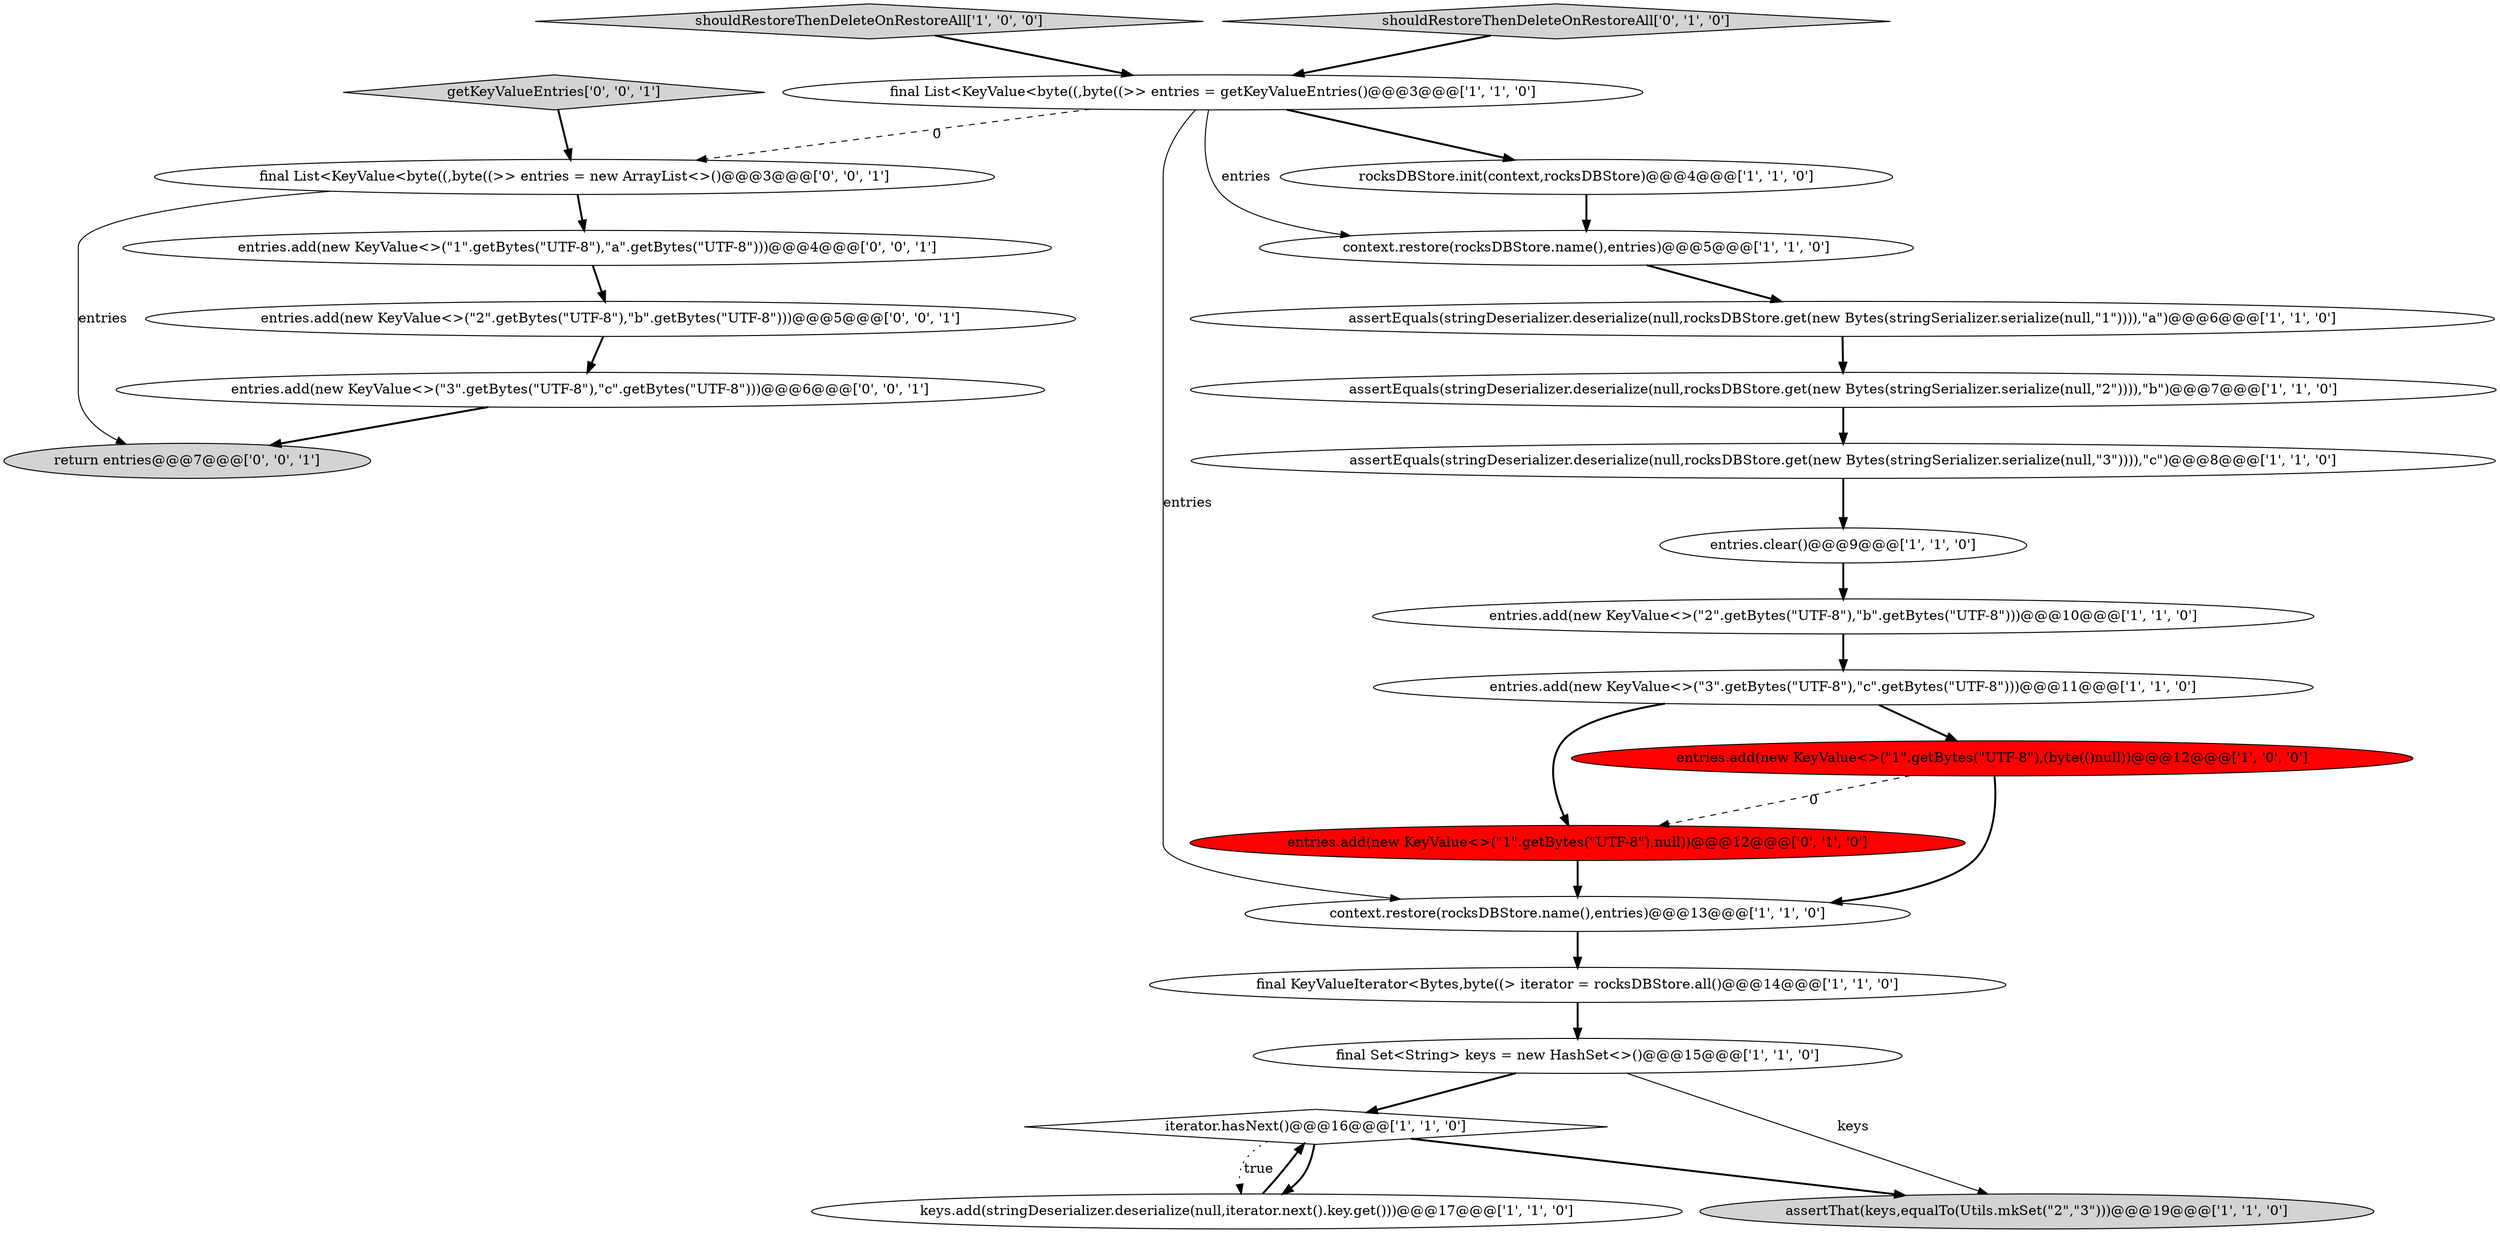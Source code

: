 digraph {
21 [style = filled, label = "final List<KeyValue<byte((,byte((>> entries = new ArrayList<>()@@@3@@@['0', '0', '1']", fillcolor = white, shape = ellipse image = "AAA0AAABBB3BBB"];
17 [style = filled, label = "entries.add(new KeyValue<>(\"1\".getBytes(\"UTF-8\"),null))@@@12@@@['0', '1', '0']", fillcolor = red, shape = ellipse image = "AAA1AAABBB2BBB"];
2 [style = filled, label = "context.restore(rocksDBStore.name(),entries)@@@13@@@['1', '1', '0']", fillcolor = white, shape = ellipse image = "AAA0AAABBB1BBB"];
10 [style = filled, label = "assertEquals(stringDeserializer.deserialize(null,rocksDBStore.get(new Bytes(stringSerializer.serialize(null,\"1\")))),\"a\")@@@6@@@['1', '1', '0']", fillcolor = white, shape = ellipse image = "AAA0AAABBB1BBB"];
8 [style = filled, label = "shouldRestoreThenDeleteOnRestoreAll['1', '0', '0']", fillcolor = lightgray, shape = diamond image = "AAA0AAABBB1BBB"];
19 [style = filled, label = "return entries@@@7@@@['0', '0', '1']", fillcolor = lightgray, shape = ellipse image = "AAA0AAABBB3BBB"];
20 [style = filled, label = "getKeyValueEntries['0', '0', '1']", fillcolor = lightgray, shape = diamond image = "AAA0AAABBB3BBB"];
1 [style = filled, label = "keys.add(stringDeserializer.deserialize(null,iterator.next().key.get()))@@@17@@@['1', '1', '0']", fillcolor = white, shape = ellipse image = "AAA0AAABBB1BBB"];
23 [style = filled, label = "entries.add(new KeyValue<>(\"2\".getBytes(\"UTF-8\"),\"b\".getBytes(\"UTF-8\")))@@@5@@@['0', '0', '1']", fillcolor = white, shape = ellipse image = "AAA0AAABBB3BBB"];
5 [style = filled, label = "final KeyValueIterator<Bytes,byte((> iterator = rocksDBStore.all()@@@14@@@['1', '1', '0']", fillcolor = white, shape = ellipse image = "AAA0AAABBB1BBB"];
15 [style = filled, label = "entries.add(new KeyValue<>(\"1\".getBytes(\"UTF-8\"),(byte(()null))@@@12@@@['1', '0', '0']", fillcolor = red, shape = ellipse image = "AAA1AAABBB1BBB"];
18 [style = filled, label = "shouldRestoreThenDeleteOnRestoreAll['0', '1', '0']", fillcolor = lightgray, shape = diamond image = "AAA0AAABBB2BBB"];
13 [style = filled, label = "entries.add(new KeyValue<>(\"3\".getBytes(\"UTF-8\"),\"c\".getBytes(\"UTF-8\")))@@@11@@@['1', '1', '0']", fillcolor = white, shape = ellipse image = "AAA0AAABBB1BBB"];
7 [style = filled, label = "iterator.hasNext()@@@16@@@['1', '1', '0']", fillcolor = white, shape = diamond image = "AAA0AAABBB1BBB"];
3 [style = filled, label = "final Set<String> keys = new HashSet<>()@@@15@@@['1', '1', '0']", fillcolor = white, shape = ellipse image = "AAA0AAABBB1BBB"];
6 [style = filled, label = "context.restore(rocksDBStore.name(),entries)@@@5@@@['1', '1', '0']", fillcolor = white, shape = ellipse image = "AAA0AAABBB1BBB"];
22 [style = filled, label = "entries.add(new KeyValue<>(\"1\".getBytes(\"UTF-8\"),\"a\".getBytes(\"UTF-8\")))@@@4@@@['0', '0', '1']", fillcolor = white, shape = ellipse image = "AAA0AAABBB3BBB"];
16 [style = filled, label = "entries.clear()@@@9@@@['1', '1', '0']", fillcolor = white, shape = ellipse image = "AAA0AAABBB1BBB"];
24 [style = filled, label = "entries.add(new KeyValue<>(\"3\".getBytes(\"UTF-8\"),\"c\".getBytes(\"UTF-8\")))@@@6@@@['0', '0', '1']", fillcolor = white, shape = ellipse image = "AAA0AAABBB3BBB"];
9 [style = filled, label = "assertEquals(stringDeserializer.deserialize(null,rocksDBStore.get(new Bytes(stringSerializer.serialize(null,\"2\")))),\"b\")@@@7@@@['1', '1', '0']", fillcolor = white, shape = ellipse image = "AAA0AAABBB1BBB"];
11 [style = filled, label = "final List<KeyValue<byte((,byte((>> entries = getKeyValueEntries()@@@3@@@['1', '1', '0']", fillcolor = white, shape = ellipse image = "AAA0AAABBB1BBB"];
12 [style = filled, label = "entries.add(new KeyValue<>(\"2\".getBytes(\"UTF-8\"),\"b\".getBytes(\"UTF-8\")))@@@10@@@['1', '1', '0']", fillcolor = white, shape = ellipse image = "AAA0AAABBB1BBB"];
0 [style = filled, label = "rocksDBStore.init(context,rocksDBStore)@@@4@@@['1', '1', '0']", fillcolor = white, shape = ellipse image = "AAA0AAABBB1BBB"];
4 [style = filled, label = "assertEquals(stringDeserializer.deserialize(null,rocksDBStore.get(new Bytes(stringSerializer.serialize(null,\"3\")))),\"c\")@@@8@@@['1', '1', '0']", fillcolor = white, shape = ellipse image = "AAA0AAABBB1BBB"];
14 [style = filled, label = "assertThat(keys,equalTo(Utils.mkSet(\"2\",\"3\")))@@@19@@@['1', '1', '0']", fillcolor = lightgray, shape = ellipse image = "AAA0AAABBB1BBB"];
5->3 [style = bold, label=""];
15->2 [style = bold, label=""];
7->1 [style = bold, label=""];
24->19 [style = bold, label=""];
0->6 [style = bold, label=""];
9->4 [style = bold, label=""];
18->11 [style = bold, label=""];
1->7 [style = bold, label=""];
22->23 [style = bold, label=""];
7->14 [style = bold, label=""];
20->21 [style = bold, label=""];
12->13 [style = bold, label=""];
11->6 [style = solid, label="entries"];
13->17 [style = bold, label=""];
23->24 [style = bold, label=""];
11->0 [style = bold, label=""];
17->2 [style = bold, label=""];
3->7 [style = bold, label=""];
21->22 [style = bold, label=""];
21->19 [style = solid, label="entries"];
6->10 [style = bold, label=""];
3->14 [style = solid, label="keys"];
15->17 [style = dashed, label="0"];
10->9 [style = bold, label=""];
13->15 [style = bold, label=""];
11->2 [style = solid, label="entries"];
7->1 [style = dotted, label="true"];
8->11 [style = bold, label=""];
16->12 [style = bold, label=""];
4->16 [style = bold, label=""];
2->5 [style = bold, label=""];
11->21 [style = dashed, label="0"];
}
